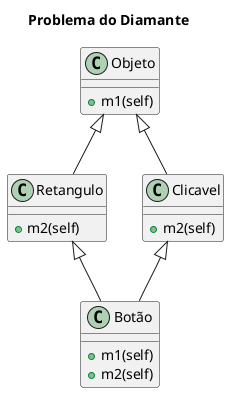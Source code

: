 @startuml losango

title Problema do Diamante

class Objeto{
	+m1(self)
}

class Retangulo{
	+m2(self)
}

class Clicavel{
	+m2(self)
}

class Botão{
	+m1(self)
	+m2(self)
}

Objeto <|-- Retangulo
Objeto <|-- Clicavel
Retangulo <|-- Botão
Clicavel <|-- Botão

@enduml

' #  A ordem de herança afeta a semântica da classe. Python teve que lidar com isso após a introdução de classes de novo estilo, todas com um ancestral comum object,. Python cria uma lista de classes usando o algoritmo de linearização C3 (ou Method Resolution Order (MRO)). Esse algoritmo impõe duas restrições: os filhos precedem seus pais e se uma classe herda de várias classes, eles são mantidos na ordem especificada na tupla das classes base (no entanto, neste caso, algumas classes altas no gráfico de herança podem preceder as classes inferiores em o gráfico [10] ). Assim, a ordem de resolução método é: D, B, C, A. [11]